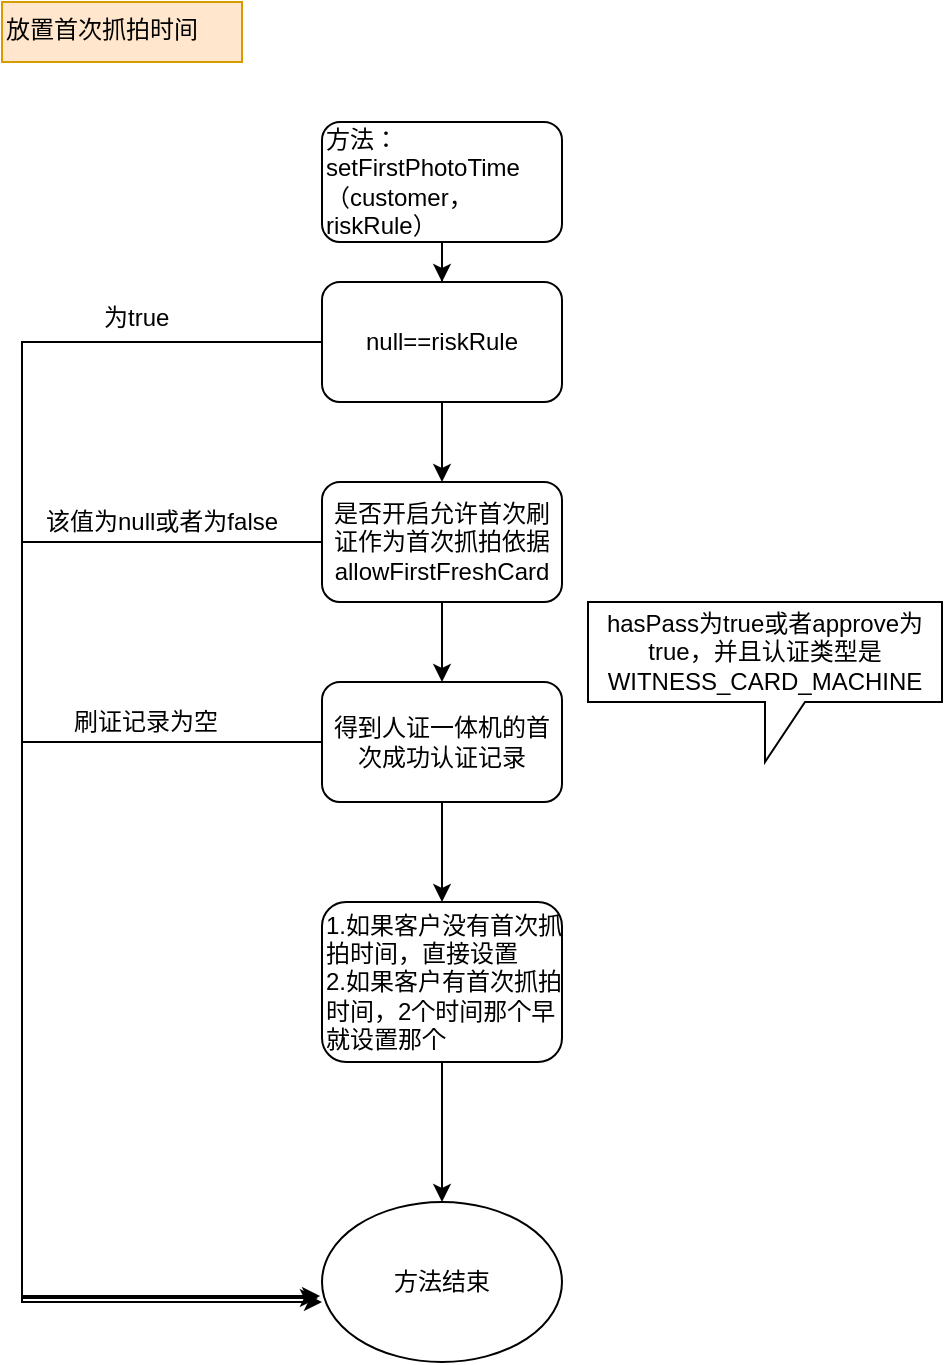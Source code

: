 <mxfile version="12.1.7" type="device" pages="1"><diagram id="4Yvd5VdMDM7600cijj0A" name="Page-1"><mxGraphModel dx="563" dy="760" grid="1" gridSize="10" guides="1" tooltips="1" connect="1" arrows="1" fold="1" page="1" pageScale="1" pageWidth="827" pageHeight="1169" math="0" shadow="0"><root><mxCell id="0"/><mxCell id="1" parent="0"/><mxCell id="cTpCHs5eBM-sAN-BiLCH-1" value="放置首次抓拍时间" style="text;html=1;fillColor=#ffe6cc;strokeColor=#d79b00;" vertex="1" parent="1"><mxGeometry x="60" y="10" width="120" height="30" as="geometry"/></mxCell><mxCell id="cTpCHs5eBM-sAN-BiLCH-5" value="" style="edgeStyle=orthogonalEdgeStyle;rounded=0;orthogonalLoop=1;jettySize=auto;html=1;" edge="1" parent="1" source="cTpCHs5eBM-sAN-BiLCH-2" target="cTpCHs5eBM-sAN-BiLCH-3"><mxGeometry relative="1" as="geometry"/></mxCell><mxCell id="cTpCHs5eBM-sAN-BiLCH-2" value="&lt;span&gt;方法：&lt;/span&gt;&lt;br&gt;&lt;span&gt;setFirstPhotoTime（customer，riskRule）&lt;/span&gt;" style="rounded=1;whiteSpace=wrap;html=1;align=left;" vertex="1" parent="1"><mxGeometry x="220" y="70" width="120" height="60" as="geometry"/></mxCell><mxCell id="cTpCHs5eBM-sAN-BiLCH-9" style="edgeStyle=orthogonalEdgeStyle;rounded=0;orthogonalLoop=1;jettySize=auto;html=1;entryX=-0.008;entryY=0.588;entryDx=0;entryDy=0;entryPerimeter=0;" edge="1" parent="1" source="cTpCHs5eBM-sAN-BiLCH-3" target="cTpCHs5eBM-sAN-BiLCH-4"><mxGeometry relative="1" as="geometry"><Array as="points"><mxPoint x="70" y="180"/><mxPoint x="70" y="657"/></Array></mxGeometry></mxCell><mxCell id="cTpCHs5eBM-sAN-BiLCH-16" value="" style="edgeStyle=orthogonalEdgeStyle;rounded=0;orthogonalLoop=1;jettySize=auto;html=1;" edge="1" parent="1" source="cTpCHs5eBM-sAN-BiLCH-3" target="cTpCHs5eBM-sAN-BiLCH-11"><mxGeometry relative="1" as="geometry"/></mxCell><mxCell id="cTpCHs5eBM-sAN-BiLCH-3" value="null==riskRule" style="rounded=1;whiteSpace=wrap;html=1;" vertex="1" parent="1"><mxGeometry x="220" y="150" width="120" height="60" as="geometry"/></mxCell><mxCell id="cTpCHs5eBM-sAN-BiLCH-4" value="方法结束" style="ellipse;whiteSpace=wrap;html=1;" vertex="1" parent="1"><mxGeometry x="220" y="610" width="120" height="80" as="geometry"/></mxCell><mxCell id="cTpCHs5eBM-sAN-BiLCH-10" value="为true" style="text;html=1;resizable=0;points=[];autosize=1;align=left;verticalAlign=top;spacingTop=-4;" vertex="1" parent="1"><mxGeometry x="109" y="158" width="50" height="20" as="geometry"/></mxCell><mxCell id="cTpCHs5eBM-sAN-BiLCH-14" style="edgeStyle=orthogonalEdgeStyle;rounded=0;orthogonalLoop=1;jettySize=auto;html=1;entryX=-0.017;entryY=0.6;entryDx=0;entryDy=0;entryPerimeter=0;" edge="1" parent="1" source="cTpCHs5eBM-sAN-BiLCH-11" target="cTpCHs5eBM-sAN-BiLCH-4"><mxGeometry relative="1" as="geometry"><Array as="points"><mxPoint x="70" y="280"/><mxPoint x="70" y="658"/></Array></mxGeometry></mxCell><mxCell id="cTpCHs5eBM-sAN-BiLCH-18" value="" style="edgeStyle=orthogonalEdgeStyle;rounded=0;orthogonalLoop=1;jettySize=auto;html=1;" edge="1" parent="1" source="cTpCHs5eBM-sAN-BiLCH-11" target="cTpCHs5eBM-sAN-BiLCH-17"><mxGeometry relative="1" as="geometry"/></mxCell><mxCell id="cTpCHs5eBM-sAN-BiLCH-11" value="是否开启允许首次刷证作为首次抓拍依据&lt;br&gt;allowFirstFreshCard" style="rounded=1;whiteSpace=wrap;html=1;" vertex="1" parent="1"><mxGeometry x="220" y="250" width="120" height="60" as="geometry"/></mxCell><mxCell id="cTpCHs5eBM-sAN-BiLCH-15" value="该值为null或者为false" style="text;html=1;resizable=0;points=[];autosize=1;align=left;verticalAlign=top;spacingTop=-4;" vertex="1" parent="1"><mxGeometry x="80" y="260" width="130" height="20" as="geometry"/></mxCell><mxCell id="cTpCHs5eBM-sAN-BiLCH-21" style="edgeStyle=orthogonalEdgeStyle;rounded=0;orthogonalLoop=1;jettySize=auto;html=1;" edge="1" parent="1" source="cTpCHs5eBM-sAN-BiLCH-17"><mxGeometry relative="1" as="geometry"><mxPoint x="220" y="660" as="targetPoint"/><Array as="points"><mxPoint x="70" y="380"/><mxPoint x="70" y="660"/></Array></mxGeometry></mxCell><mxCell id="cTpCHs5eBM-sAN-BiLCH-23" value="" style="edgeStyle=orthogonalEdgeStyle;rounded=0;orthogonalLoop=1;jettySize=auto;html=1;" edge="1" parent="1" source="cTpCHs5eBM-sAN-BiLCH-17" target="cTpCHs5eBM-sAN-BiLCH-20"><mxGeometry relative="1" as="geometry"/></mxCell><mxCell id="cTpCHs5eBM-sAN-BiLCH-17" value="得到人证一体机的首次成功认证记录" style="rounded=1;whiteSpace=wrap;html=1;" vertex="1" parent="1"><mxGeometry x="220" y="350" width="120" height="60" as="geometry"/></mxCell><mxCell id="cTpCHs5eBM-sAN-BiLCH-19" value="hasPass为true或者approve为true，并且认证类型是WITNESS_CARD_MACHINE" style="shape=callout;whiteSpace=wrap;html=1;perimeter=calloutPerimeter;" vertex="1" parent="1"><mxGeometry x="353" y="310" width="177" height="80" as="geometry"/></mxCell><mxCell id="cTpCHs5eBM-sAN-BiLCH-24" value="" style="edgeStyle=orthogonalEdgeStyle;rounded=0;orthogonalLoop=1;jettySize=auto;html=1;" edge="1" parent="1" source="cTpCHs5eBM-sAN-BiLCH-20" target="cTpCHs5eBM-sAN-BiLCH-4"><mxGeometry relative="1" as="geometry"/></mxCell><mxCell id="cTpCHs5eBM-sAN-BiLCH-20" value="1.如果客户没有首次抓拍时间，直接设置&lt;br&gt;2.如果客户有首次抓拍时间，2个时间那个早就设置那个" style="rounded=1;whiteSpace=wrap;html=1;align=left;" vertex="1" parent="1"><mxGeometry x="220" y="460" width="120" height="80" as="geometry"/></mxCell><mxCell id="cTpCHs5eBM-sAN-BiLCH-22" value="刷证记录为空" style="text;html=1;resizable=0;points=[];autosize=1;align=left;verticalAlign=top;spacingTop=-4;" vertex="1" parent="1"><mxGeometry x="94" y="360" width="90" height="20" as="geometry"/></mxCell></root></mxGraphModel></diagram></mxfile>